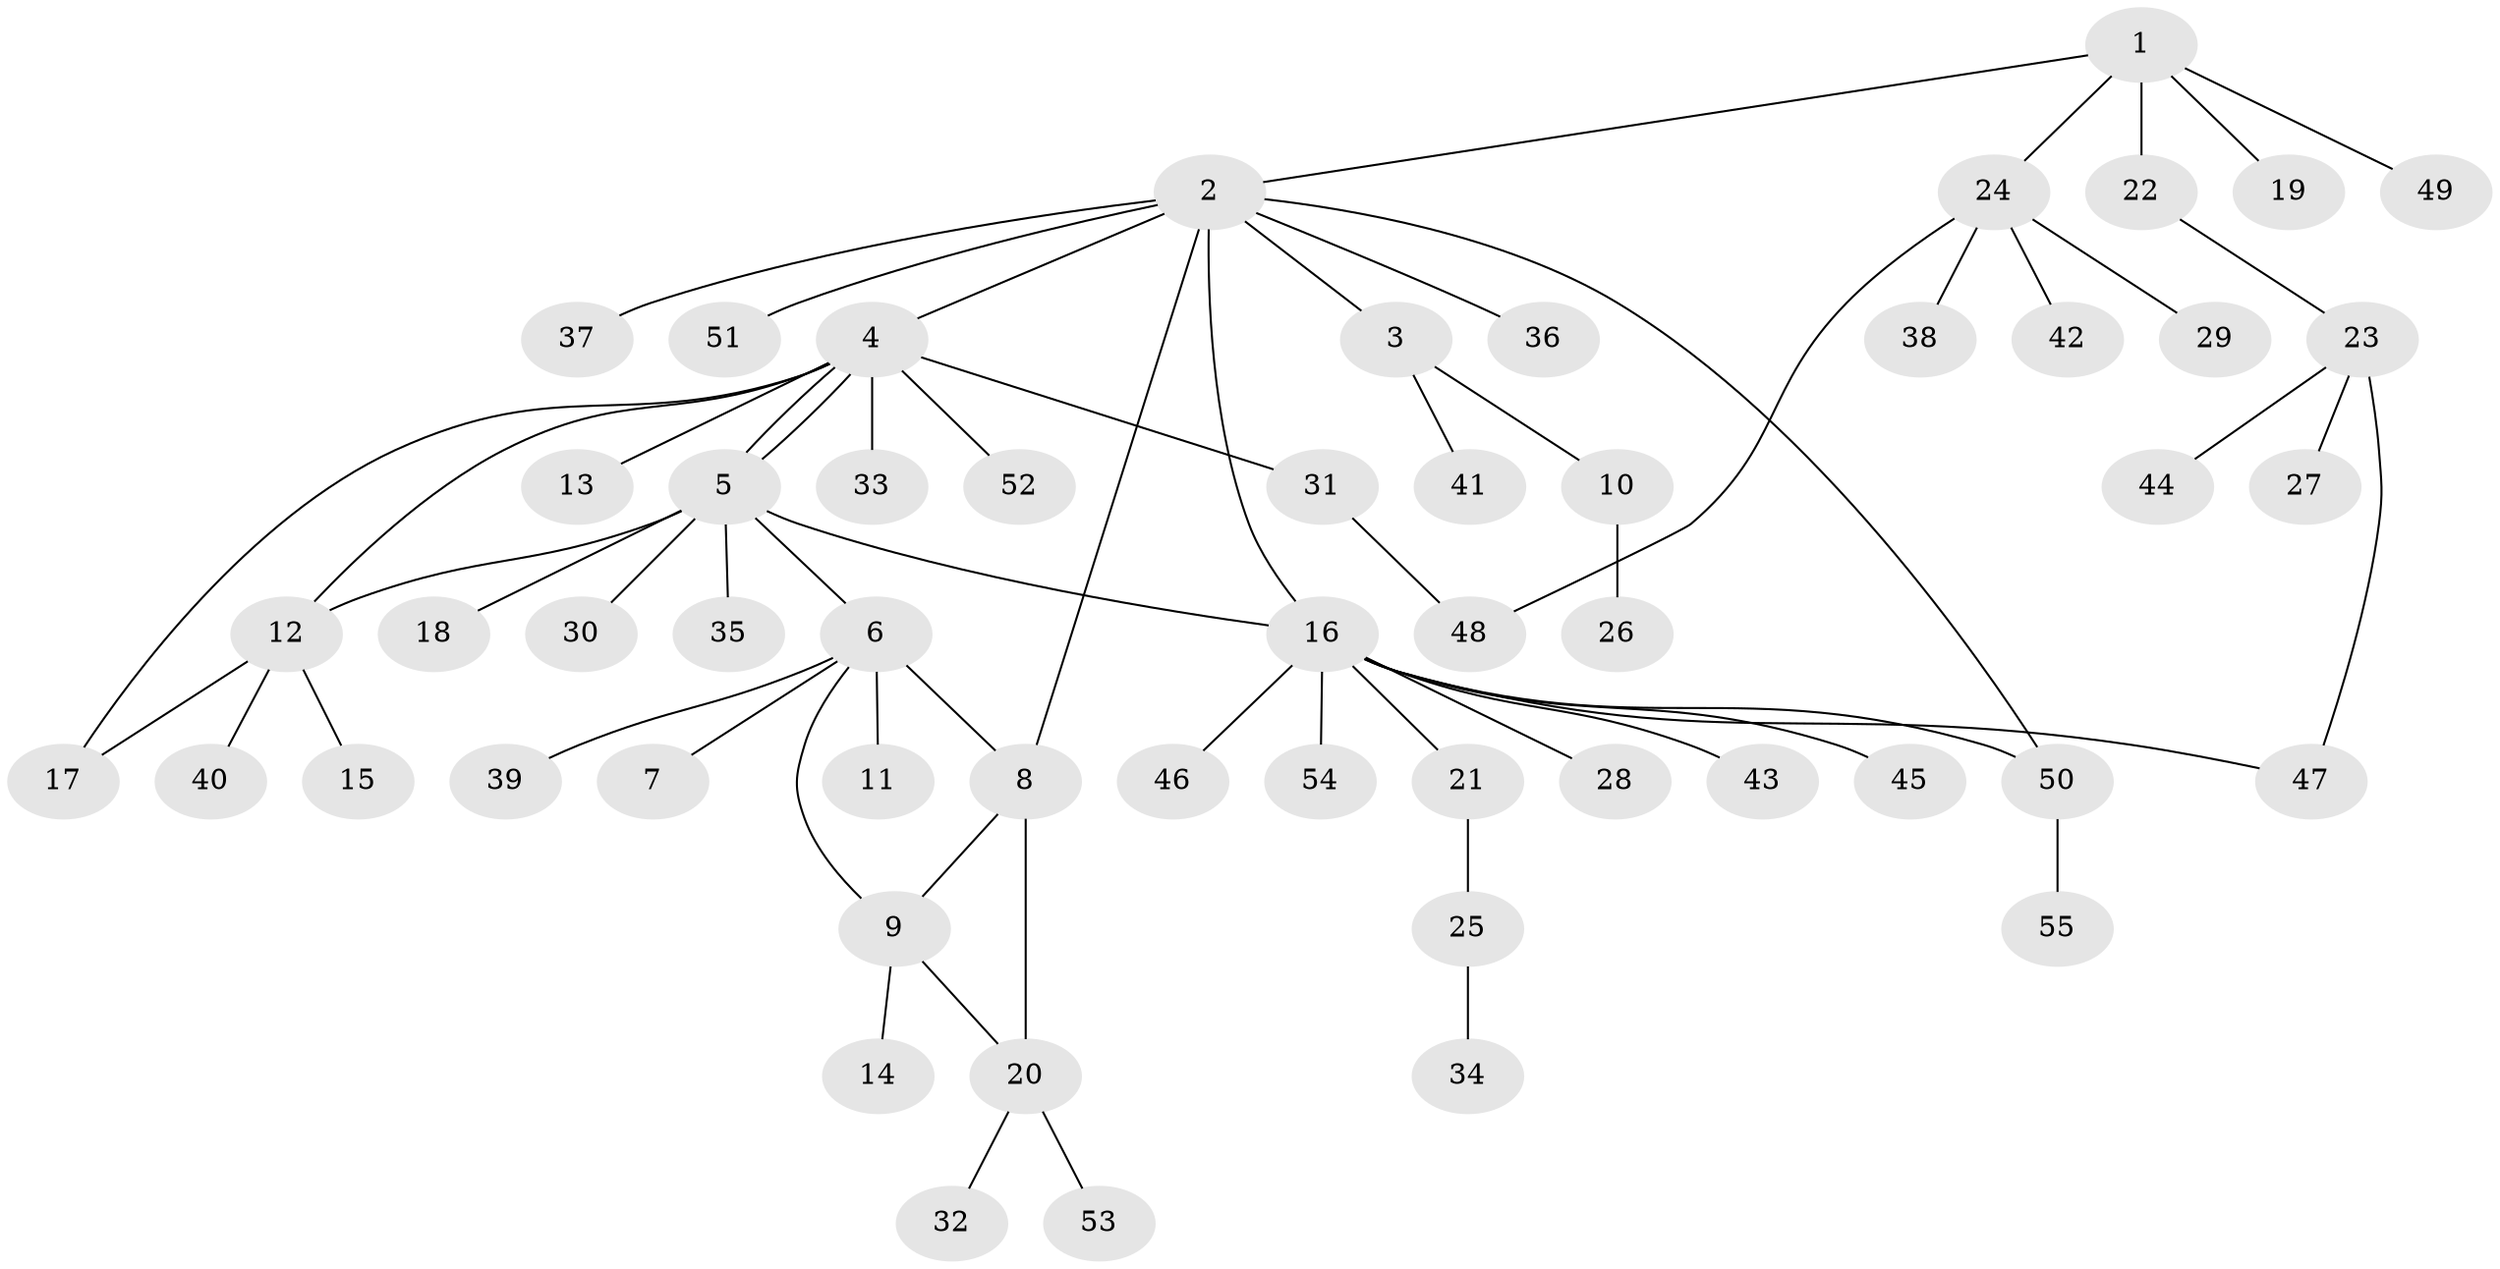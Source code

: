 // coarse degree distribution, {11: 0.045454545454545456, 1: 0.5909090909090909, 6: 0.09090909090909091, 3: 0.09090909090909091, 4: 0.045454545454545456, 2: 0.13636363636363635}
// Generated by graph-tools (version 1.1) at 2025/17/03/04/25 18:17:58]
// undirected, 55 vertices, 64 edges
graph export_dot {
graph [start="1"]
  node [color=gray90,style=filled];
  1;
  2;
  3;
  4;
  5;
  6;
  7;
  8;
  9;
  10;
  11;
  12;
  13;
  14;
  15;
  16;
  17;
  18;
  19;
  20;
  21;
  22;
  23;
  24;
  25;
  26;
  27;
  28;
  29;
  30;
  31;
  32;
  33;
  34;
  35;
  36;
  37;
  38;
  39;
  40;
  41;
  42;
  43;
  44;
  45;
  46;
  47;
  48;
  49;
  50;
  51;
  52;
  53;
  54;
  55;
  1 -- 2;
  1 -- 19;
  1 -- 22;
  1 -- 24;
  1 -- 49;
  2 -- 3;
  2 -- 4;
  2 -- 8;
  2 -- 16;
  2 -- 36;
  2 -- 37;
  2 -- 50;
  2 -- 51;
  3 -- 10;
  3 -- 41;
  4 -- 5;
  4 -- 5;
  4 -- 12;
  4 -- 13;
  4 -- 17;
  4 -- 31;
  4 -- 33;
  4 -- 52;
  5 -- 6;
  5 -- 12;
  5 -- 16;
  5 -- 18;
  5 -- 30;
  5 -- 35;
  6 -- 7;
  6 -- 8;
  6 -- 9;
  6 -- 11;
  6 -- 39;
  8 -- 9;
  8 -- 20;
  9 -- 14;
  9 -- 20;
  10 -- 26;
  12 -- 15;
  12 -- 17;
  12 -- 40;
  16 -- 21;
  16 -- 28;
  16 -- 43;
  16 -- 45;
  16 -- 46;
  16 -- 47;
  16 -- 50;
  16 -- 54;
  20 -- 32;
  20 -- 53;
  21 -- 25;
  22 -- 23;
  23 -- 27;
  23 -- 44;
  23 -- 47;
  24 -- 29;
  24 -- 38;
  24 -- 42;
  24 -- 48;
  25 -- 34;
  31 -- 48;
  50 -- 55;
}
